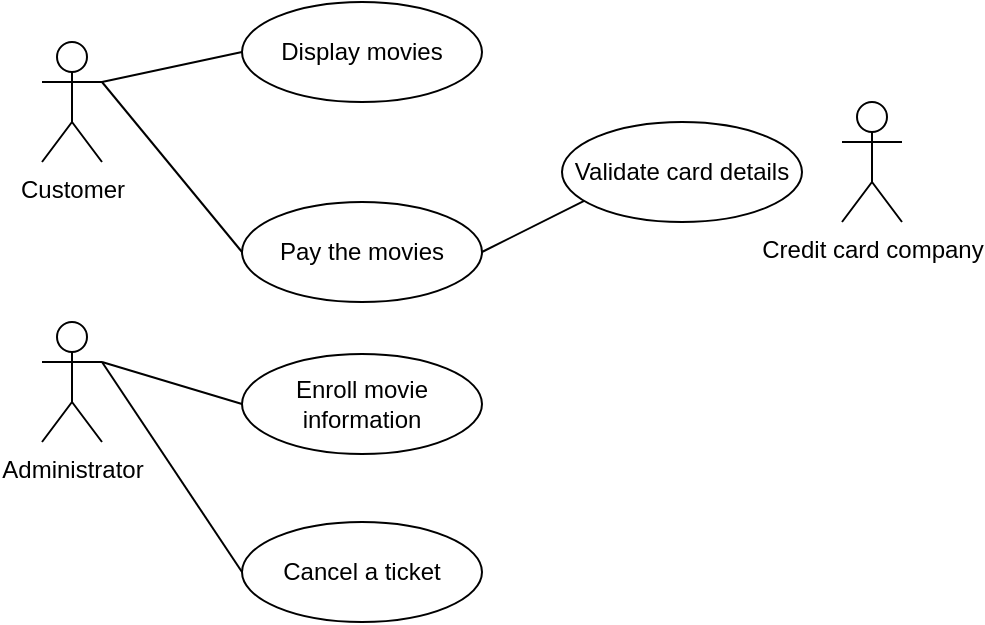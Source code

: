 <mxfile version="10.5.9" type="device"><diagram id="7lJblg-7Jjugi7VXTfwi" name="Page-1"><mxGraphModel dx="994" dy="444" grid="1" gridSize="10" guides="1" tooltips="1" connect="1" arrows="1" fold="1" page="1" pageScale="1" pageWidth="827" pageHeight="1169" math="0" shadow="0"><root><mxCell id="0"/><mxCell id="1" parent="0"/><mxCell id="Qxetj_hLlSI_e1XtROHZ-1" value="Customer" style="shape=umlActor;verticalLabelPosition=bottom;labelBackgroundColor=#ffffff;verticalAlign=top;html=1;outlineConnect=0;" parent="1" vertex="1"><mxGeometry x="140" y="80" width="30" height="60" as="geometry"/></mxCell><mxCell id="Qxetj_hLlSI_e1XtROHZ-20" value="Administrator" style="shape=umlActor;verticalLabelPosition=bottom;labelBackgroundColor=#ffffff;verticalAlign=top;html=1;outlineConnect=0;" parent="1" vertex="1"><mxGeometry x="140" y="220" width="30" height="60" as="geometry"/></mxCell><mxCell id="Qxetj_hLlSI_e1XtROHZ-2" value="Credit card company" style="shape=umlActor;verticalLabelPosition=bottom;labelBackgroundColor=#ffffff;verticalAlign=top;html=1;outlineConnect=0;" parent="1" vertex="1"><mxGeometry x="540" y="110" width="30" height="60" as="geometry"/></mxCell><mxCell id="Qxetj_hLlSI_e1XtROHZ-7" value="Display movies" style="ellipse;whiteSpace=wrap;html=1;" parent="1" vertex="1"><mxGeometry x="240" y="60" width="120" height="50" as="geometry"/></mxCell><mxCell id="Qxetj_hLlSI_e1XtROHZ-8" value="Pay the movies" style="ellipse;whiteSpace=wrap;html=1;" parent="1" vertex="1"><mxGeometry x="240" y="160" width="120" height="50" as="geometry"/></mxCell><mxCell id="Qxetj_hLlSI_e1XtROHZ-12" value="Enroll movie information" style="ellipse;whiteSpace=wrap;html=1;" parent="1" vertex="1"><mxGeometry x="240" y="236" width="120" height="50" as="geometry"/></mxCell><mxCell id="Qxetj_hLlSI_e1XtROHZ-15" value="" style="endArrow=classic;html=1;exitX=1;exitY=0.5;exitDx=0;exitDy=0;" parent="1" source="Qxetj_hLlSI_e1XtROHZ-8" edge="1"><mxGeometry width="50" height="50" relative="1" as="geometry"><mxPoint x="380" y="200" as="sourcePoint"/><mxPoint x="430" y="150" as="targetPoint"/></mxGeometry></mxCell><mxCell id="Qxetj_hLlSI_e1XtROHZ-16" value="Validate card details" style="ellipse;whiteSpace=wrap;html=1;" parent="1" vertex="1"><mxGeometry x="400" y="120" width="120" height="50" as="geometry"/></mxCell><mxCell id="Qxetj_hLlSI_e1XtROHZ-17" value="" style="endArrow=none;html=1;entryX=0;entryY=0.5;entryDx=0;entryDy=0;" parent="1" target="Qxetj_hLlSI_e1XtROHZ-8" edge="1"><mxGeometry width="50" height="50" relative="1" as="geometry"><mxPoint x="170" y="100" as="sourcePoint"/><mxPoint x="240" y="180" as="targetPoint"/></mxGeometry></mxCell><mxCell id="Qxetj_hLlSI_e1XtROHZ-18" value="" style="endArrow=none;html=1;entryX=0;entryY=0.5;entryDx=0;entryDy=0;exitX=1;exitY=0.333;exitDx=0;exitDy=0;exitPerimeter=0;" parent="1" source="Qxetj_hLlSI_e1XtROHZ-1" target="Qxetj_hLlSI_e1XtROHZ-7" edge="1"><mxGeometry width="50" height="50" relative="1" as="geometry"><mxPoint x="130" y="250" as="sourcePoint"/><mxPoint x="180" y="200" as="targetPoint"/></mxGeometry></mxCell><mxCell id="Qxetj_hLlSI_e1XtROHZ-19" value="" style="endArrow=none;html=1;exitX=1;exitY=0.333;exitDx=0;exitDy=0;exitPerimeter=0;entryX=0;entryY=0.5;entryDx=0;entryDy=0;" parent="1" source="Qxetj_hLlSI_e1XtROHZ-20" target="Qxetj_hLlSI_e1XtROHZ-12" edge="1"><mxGeometry width="50" height="50" relative="1" as="geometry"><mxPoint x="170" y="276" as="sourcePoint"/><mxPoint x="260" y="276" as="targetPoint"/></mxGeometry></mxCell><mxCell id="Qxetj_hLlSI_e1XtROHZ-24" value="Cancel a ticket" style="ellipse;whiteSpace=wrap;html=1;" parent="1" vertex="1"><mxGeometry x="240" y="320" width="120" height="50" as="geometry"/></mxCell><mxCell id="Qxetj_hLlSI_e1XtROHZ-25" value="" style="endArrow=none;html=1;exitX=1;exitY=0.333;exitDx=0;exitDy=0;exitPerimeter=0;entryX=0;entryY=0.5;entryDx=0;entryDy=0;" parent="1" source="Qxetj_hLlSI_e1XtROHZ-20" target="Qxetj_hLlSI_e1XtROHZ-24" edge="1"><mxGeometry width="50" height="50" relative="1" as="geometry"><mxPoint x="180" y="250" as="sourcePoint"/><mxPoint x="250" y="271" as="targetPoint"/></mxGeometry></mxCell></root></mxGraphModel></diagram></mxfile>